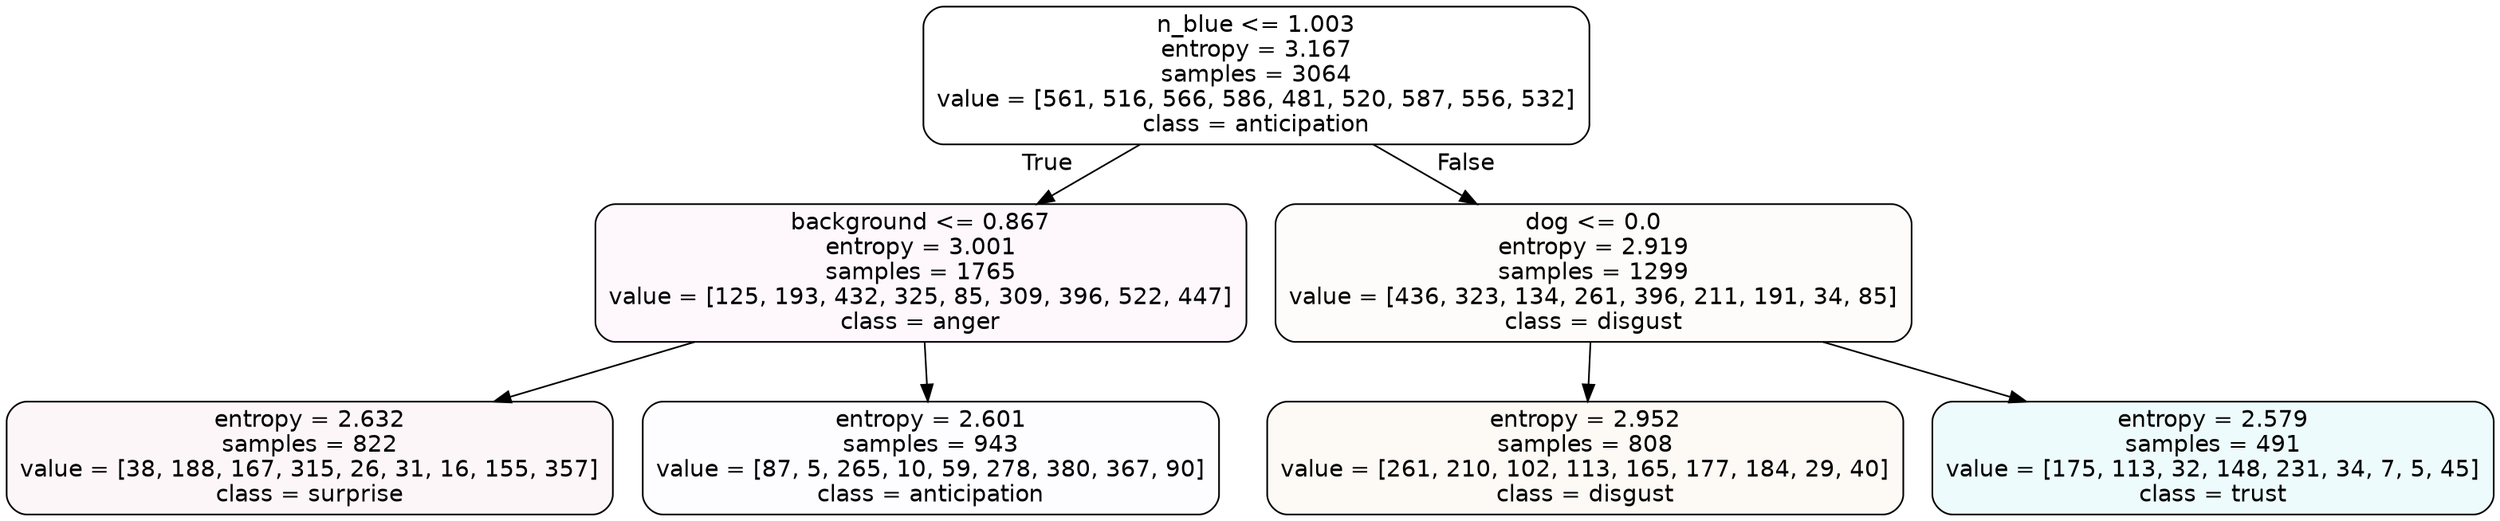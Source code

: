 digraph Tree {
node [shape=box, style="filled, rounded", color="black", fontname=helvetica] ;
edge [fontname=helvetica] ;
0 [label="n_blue <= 1.003\nentropy = 3.167\nsamples = 3064\nvalue = [561, 516, 566, 586, 481, 520, 587, 556, 532]\nclass = anticipation", fillcolor="#8139e500"] ;
1 [label="background <= 0.867\nentropy = 3.001\nsamples = 1765\nvalue = [125, 193, 432, 325, 85, 309, 396, 522, 447]\nclass = anger", fillcolor="#e539d708"] ;
0 -> 1 [labeldistance=2.5, labelangle=45, headlabel="True"] ;
2 [label="entropy = 2.632\nsamples = 822\nvalue = [38, 188, 167, 315, 26, 31, 16, 155, 357]\nclass = surprise", fillcolor="#e539640b"] ;
1 -> 2 ;
3 [label="entropy = 2.601\nsamples = 943\nvalue = [87, 5, 265, 10, 59, 278, 380, 367, 90]\nclass = anticipation", fillcolor="#8139e503"] ;
1 -> 3 ;
4 [label="dog <= 0.0\nentropy = 2.919\nsamples = 1299\nvalue = [436, 323, 134, 261, 396, 211, 191, 34, 85]\nclass = disgust", fillcolor="#e5813906"] ;
0 -> 4 [labeldistance=2.5, labelangle=-45, headlabel="False"] ;
5 [label="entropy = 2.952\nsamples = 808\nvalue = [261, 210, 102, 113, 165, 177, 184, 29, 40]\nclass = disgust", fillcolor="#e581390c"] ;
4 -> 5 ;
6 [label="entropy = 2.579\nsamples = 491\nvalue = [175, 113, 32, 148, 231, 34, 7, 5, 45]\nclass = trust", fillcolor="#39d7e517"] ;
4 -> 6 ;
}